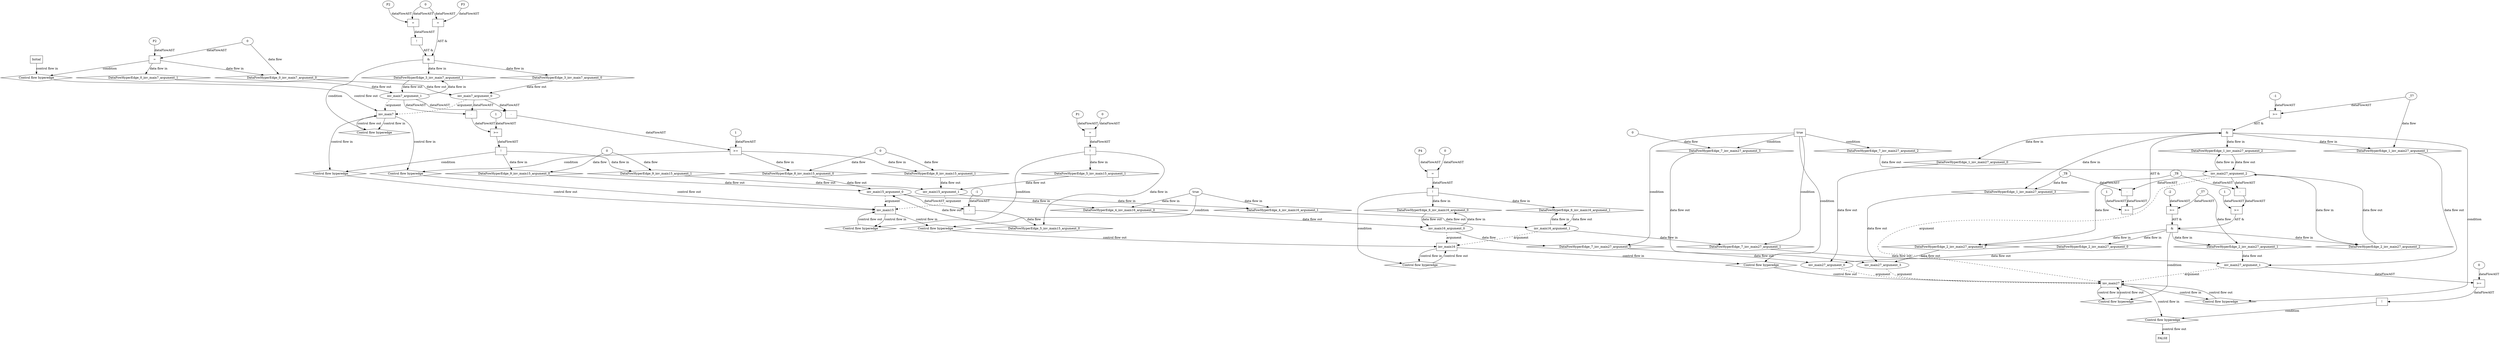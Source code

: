 digraph dag {
"inv_main15" [label="inv_main15" nodeName="inv_main15" class=cfn  shape="rect"];
"inv_main16" [label="inv_main16" nodeName="inv_main16" class=cfn  shape="rect"];
"inv_main27" [label="inv_main27" nodeName="inv_main27" class=cfn  shape="rect"];
"inv_main7" [label="inv_main7" nodeName="inv_main7" class=cfn  shape="rect"];
FALSE [label="FALSE" nodeName=FALSE class=cfn  shape="rect"];
Initial [label="Initial" nodeName=Initial class=cfn  shape="rect"];
ControlFowHyperEdge_0 [label="Control flow hyperedge" nodeName=ControlFowHyperEdge_0 class=controlFlowHyperEdge shape="diamond"];
"Initial" -> ControlFowHyperEdge_0 [label="control flow in"]
ControlFowHyperEdge_0 -> "inv_main7" [label="control flow out"]
ControlFowHyperEdge_1 [label="Control flow hyperedge" nodeName=ControlFowHyperEdge_1 class=controlFlowHyperEdge shape="diamond"];
"inv_main27" -> ControlFowHyperEdge_1 [label="control flow in"]
ControlFowHyperEdge_1 -> "inv_main27" [label="control flow out"]
ControlFowHyperEdge_2 [label="Control flow hyperedge" nodeName=ControlFowHyperEdge_2 class=controlFlowHyperEdge shape="diamond"];
"inv_main27" -> ControlFowHyperEdge_2 [label="control flow in"]
ControlFowHyperEdge_2 -> "inv_main27" [label="control flow out"]
ControlFowHyperEdge_3 [label="Control flow hyperedge" nodeName=ControlFowHyperEdge_3 class=controlFlowHyperEdge shape="diamond"];
"inv_main7" -> ControlFowHyperEdge_3 [label="control flow in"]
ControlFowHyperEdge_3 -> "inv_main7" [label="control flow out"]
ControlFowHyperEdge_4 [label="Control flow hyperedge" nodeName=ControlFowHyperEdge_4 class=controlFlowHyperEdge shape="diamond"];
"inv_main15" -> ControlFowHyperEdge_4 [label="control flow in"]
ControlFowHyperEdge_4 -> "inv_main16" [label="control flow out"]
ControlFowHyperEdge_5 [label="Control flow hyperedge" nodeName=ControlFowHyperEdge_5 class=controlFlowHyperEdge shape="diamond"];
"inv_main15" -> ControlFowHyperEdge_5 [label="control flow in"]
ControlFowHyperEdge_5 -> "inv_main15" [label="control flow out"]
ControlFowHyperEdge_6 [label="Control flow hyperedge" nodeName=ControlFowHyperEdge_6 class=controlFlowHyperEdge shape="diamond"];
"inv_main16" -> ControlFowHyperEdge_6 [label="control flow in"]
ControlFowHyperEdge_6 -> "inv_main16" [label="control flow out"]
ControlFowHyperEdge_7 [label="Control flow hyperedge" nodeName=ControlFowHyperEdge_7 class=controlFlowHyperEdge shape="diamond"];
"inv_main16" -> ControlFowHyperEdge_7 [label="control flow in"]
ControlFowHyperEdge_7 -> "inv_main27" [label="control flow out"]
ControlFowHyperEdge_8 [label="Control flow hyperedge" nodeName=ControlFowHyperEdge_8 class=controlFlowHyperEdge shape="diamond"];
"inv_main7" -> ControlFowHyperEdge_8 [label="control flow in"]
ControlFowHyperEdge_8 -> "inv_main15" [label="control flow out"]
ControlFowHyperEdge_9 [label="Control flow hyperedge" nodeName=ControlFowHyperEdge_9 class=controlFlowHyperEdge shape="diamond"];
"inv_main7" -> ControlFowHyperEdge_9 [label="control flow in"]
ControlFowHyperEdge_9 -> "inv_main15" [label="control flow out"]
ControlFowHyperEdge_10 [label="Control flow hyperedge" nodeName=ControlFowHyperEdge_10 class=controlFlowHyperEdge shape="diamond"];
"inv_main27" -> ControlFowHyperEdge_10 [label="control flow in"]
ControlFowHyperEdge_10 -> "FALSE" [label="control flow out"]
"inv_main7_argument_0" [label="inv_main7_argument_0" nodeName=argument0 class=argument  head="inv_main7" shape="oval"];
"inv_main7_argument_0" -> "inv_main7"[label="argument" style="dashed"]
"inv_main7_argument_1" [label="inv_main7_argument_1" nodeName=argument1 class=argument  head="inv_main7" shape="oval"];
"inv_main7_argument_1" -> "inv_main7"[label="argument" style="dashed"]
"inv_main27_argument_0" [label="inv_main27_argument_0" nodeName=argument0 class=argument  head="inv_main27" shape="oval"];
"inv_main27_argument_0" -> "inv_main27"[label="argument" style="dashed"]
"inv_main27_argument_1" [label="inv_main27_argument_1" nodeName=argument1 class=argument  head="inv_main27" shape="oval"];
"inv_main27_argument_1" -> "inv_main27"[label="argument" style="dashed"]
"inv_main27_argument_2" [label="inv_main27_argument_2" nodeName=argument2 class=argument  head="inv_main27" shape="oval"];
"inv_main27_argument_2" -> "inv_main27"[label="argument" style="dashed"]
"inv_main27_argument_3" [label="inv_main27_argument_3" nodeName=argument3 class=argument  head="inv_main27" shape="oval"];
"inv_main27_argument_3" -> "inv_main27"[label="argument" style="dashed"]
"inv_main16_argument_0" [label="inv_main16_argument_0" nodeName=argument0 class=argument  head="inv_main16" shape="oval"];
"inv_main16_argument_0" -> "inv_main16"[label="argument" style="dashed"]
"inv_main16_argument_1" [label="inv_main16_argument_1" nodeName=argument1 class=argument  head="inv_main16" shape="oval"];
"inv_main16_argument_1" -> "inv_main16"[label="argument" style="dashed"]
"inv_main15_argument_0" [label="inv_main15_argument_0" nodeName=argument0 class=argument  head="inv_main15" shape="oval"];
"inv_main15_argument_0" -> "inv_main15"[label="argument" style="dashed"]
"inv_main15_argument_1" [label="inv_main15_argument_1" nodeName=argument1 class=argument  head="inv_main15" shape="oval"];
"inv_main15_argument_1" -> "inv_main15"[label="argument" style="dashed"]

"xxxinv_main7___Initial_0xxxguard_0_node_0" [label="=" nodeName="xxxinv_main7___Initial_0xxxguard_0_node_0" class=Operator  shape="rect"];
"xxxinv_main7___Initial_0xxxguard_0_node_1" [label="P2" nodeName="xxxinv_main7___Initial_0xxxguard_0_node_1" class=Constant ];
"xxxinv_main7___Initial_0xxxguard_0_node_1" -> "xxxinv_main7___Initial_0xxxguard_0_node_0"[label="dataFlowAST"]
"xxxinv_main7___Initial_0xxxdataFlow_0_node_0" -> "xxxinv_main7___Initial_0xxxguard_0_node_0"[label="dataFlowAST"]

"xxxinv_main7___Initial_0xxxguard_0_node_0" -> "ControlFowHyperEdge_0" [label="condition"];
"xxxinv_main7___Initial_0xxxdataFlow_0_node_0" [label="0" nodeName="xxxinv_main7___Initial_0xxxdataFlow_0_node_0" class=Literal ];

"xxxinv_main7___Initial_0xxxdataFlow_0_node_0" -> "DataFowHyperEdge_0_inv_main7_argument_0" [label="data flow"];
"xxxinv_main27___inv_main27_1xxx_and" [label="&" nodeName="xxxinv_main27___inv_main27_1xxx_and" class=Operator shape="rect"];
"xxxinv_main27___inv_main27_1xxxguard_0_node_0" [label=">=" nodeName="xxxinv_main27___inv_main27_1xxxguard_0_node_0" class=Operator  shape="rect"];
"xxxinv_main27___inv_main27_1xxxguard_0_node_2" [label="-1" nodeName="xxxinv_main27___inv_main27_1xxxguard_0_node_2" class=Literal ];
"xxxinv_main27___inv_main27_1xxxdataFlow_0_node_0" -> "xxxinv_main27___inv_main27_1xxxguard_0_node_0"[label="dataFlowAST"]
"xxxinv_main27___inv_main27_1xxxguard_0_node_2" -> "xxxinv_main27___inv_main27_1xxxguard_0_node_0"[label="dataFlowAST"]

"xxxinv_main27___inv_main27_1xxxguard_0_node_0" -> "xxxinv_main27___inv_main27_1xxx_and" [label="AST &"];
"xxxinv_main27___inv_main27_1xxxguard1_node_0" [label=">=" nodeName="xxxinv_main27___inv_main27_1xxxguard1_node_0" class=Operator  shape="rect"];
"xxxinv_main27___inv_main27_1xxxguard1_node_1" [label="-" nodeName="xxxinv_main27___inv_main27_1xxxguard1_node_1" class= Operator shape="rect"];
"xxxinv_main27___inv_main27_1xxxguard1_node_4" [label="1" nodeName="xxxinv_main27___inv_main27_1xxxguard1_node_4" class=Literal ];
"xxxinv_main27___inv_main27_1xxxguard1_node_1" -> "xxxinv_main27___inv_main27_1xxxguard1_node_0"[label="dataFlowAST"]
"xxxinv_main27___inv_main27_1xxxguard1_node_4" -> "xxxinv_main27___inv_main27_1xxxguard1_node_0"[label="dataFlowAST"]
"inv_main27_argument_2" -> "xxxinv_main27___inv_main27_1xxxguard1_node_1"[label="dataFlowAST"]
"xxxinv_main27___inv_main27_1xxxdataFlow1_node_0" -> "xxxinv_main27___inv_main27_1xxxguard1_node_1"[label="dataFlowAST"]

"xxxinv_main27___inv_main27_1xxxguard1_node_0" -> "xxxinv_main27___inv_main27_1xxx_and" [label="AST &"];
"xxxinv_main27___inv_main27_1xxx_and" -> "ControlFowHyperEdge_1" [label="condition"];
"xxxinv_main27___inv_main27_1xxxdataFlow_0_node_0" [label="_T7" nodeName="xxxinv_main27___inv_main27_1xxxdataFlow_0_node_0" class=Constant ];

"xxxinv_main27___inv_main27_1xxxdataFlow_0_node_0" -> "DataFowHyperEdge_1_inv_main27_argument_1" [label="data flow"];
"xxxinv_main27___inv_main27_1xxxdataFlow1_node_0" [label="_T8" nodeName="xxxinv_main27___inv_main27_1xxxdataFlow1_node_0" class=Constant ];

"xxxinv_main27___inv_main27_1xxxdataFlow1_node_0" -> "DataFowHyperEdge_1_inv_main27_argument_3" [label="data flow"];
"xxxinv_main27___inv_main27_2xxx_and" [label="&" nodeName="xxxinv_main27___inv_main27_2xxx_and" class=Operator shape="rect"];
"xxxinv_main27___inv_main27_2xxxguard_0_node_0" [label=">=" nodeName="xxxinv_main27___inv_main27_2xxxguard_0_node_0" class=Operator  shape="rect"];
"xxxinv_main27___inv_main27_2xxxguard_0_node_1" [label="-" nodeName="xxxinv_main27___inv_main27_2xxxguard_0_node_1" class= Operator shape="rect"];
"xxxinv_main27___inv_main27_2xxxguard_0_node_4" [label="1" nodeName="xxxinv_main27___inv_main27_2xxxguard_0_node_4" class=Literal ];
"xxxinv_main27___inv_main27_2xxxguard_0_node_1" -> "xxxinv_main27___inv_main27_2xxxguard_0_node_0"[label="dataFlowAST"]
"xxxinv_main27___inv_main27_2xxxguard_0_node_4" -> "xxxinv_main27___inv_main27_2xxxguard_0_node_0"[label="dataFlowAST"]
"inv_main27_argument_2" -> "xxxinv_main27___inv_main27_2xxxguard_0_node_1"[label="dataFlowAST"]
"xxxinv_main27___inv_main27_2xxxdataFlow1_node_0" -> "xxxinv_main27___inv_main27_2xxxguard_0_node_1"[label="dataFlowAST"]

"xxxinv_main27___inv_main27_2xxxguard_0_node_0" -> "xxxinv_main27___inv_main27_2xxx_and" [label="AST &"];
"xxxinv_main27___inv_main27_2xxxguard1_node_0" [label=">=" nodeName="xxxinv_main27___inv_main27_2xxxguard1_node_0" class=Operator  shape="rect"];
"xxxinv_main27___inv_main27_2xxxguard1_node_1" [label="-2" nodeName="xxxinv_main27___inv_main27_2xxxguard1_node_1" class=Literal ];
"xxxinv_main27___inv_main27_2xxxguard1_node_1" -> "xxxinv_main27___inv_main27_2xxxguard1_node_0"[label="dataFlowAST"]
"xxxinv_main27___inv_main27_2xxxdataFlow_0_node_0" -> "xxxinv_main27___inv_main27_2xxxguard1_node_0"[label="dataFlowAST"]

"xxxinv_main27___inv_main27_2xxxguard1_node_0" -> "xxxinv_main27___inv_main27_2xxx_and" [label="AST &"];
"xxxinv_main27___inv_main27_2xxx_and" -> "ControlFowHyperEdge_2" [label="condition"];
"xxxinv_main27___inv_main27_2xxxdataFlow_0_node_0" [label="_T7" nodeName="xxxinv_main27___inv_main27_2xxxdataFlow_0_node_0" class=Constant ];

"xxxinv_main27___inv_main27_2xxxdataFlow_0_node_0" -> "DataFowHyperEdge_2_inv_main27_argument_1" [label="data flow"];
"xxxinv_main27___inv_main27_2xxxdataFlow1_node_0" [label="_T8" nodeName="xxxinv_main27___inv_main27_2xxxdataFlow1_node_0" class=Constant ];

"xxxinv_main27___inv_main27_2xxxdataFlow1_node_0" -> "DataFowHyperEdge_2_inv_main27_argument_3" [label="data flow"];
"xxxinv_main7___inv_main7_3xxx_and" [label="&" nodeName="xxxinv_main7___inv_main7_3xxx_and" class=Operator shape="rect"];
"xxxinv_main7___inv_main7_3xxxguard_0_node_0" [label="!" nodeName="xxxinv_main7___inv_main7_3xxxguard_0_node_0" class=Operator shape="rect"];
"xxxinv_main7___inv_main7_3xxxguard_0_node_1" [label="=" nodeName="xxxinv_main7___inv_main7_3xxxguard_0_node_1" class=Operator  shape="rect"];
"xxxinv_main7___inv_main7_3xxxguard_0_node_2" [label="P2" nodeName="xxxinv_main7___inv_main7_3xxxguard_0_node_2" class=Constant ];
"xxxinv_main7___inv_main7_3xxxguard_0_node_3" [label="0" nodeName="xxxinv_main7___inv_main7_3xxxguard_0_node_3" class=Literal ];
"xxxinv_main7___inv_main7_3xxxguard_0_node_1" -> "xxxinv_main7___inv_main7_3xxxguard_0_node_0"[label="dataFlowAST"]
"xxxinv_main7___inv_main7_3xxxguard_0_node_2" -> "xxxinv_main7___inv_main7_3xxxguard_0_node_1"[label="dataFlowAST"]
"xxxinv_main7___inv_main7_3xxxguard_0_node_3" -> "xxxinv_main7___inv_main7_3xxxguard_0_node_1"[label="dataFlowAST"]

"xxxinv_main7___inv_main7_3xxxguard_0_node_0" -> "xxxinv_main7___inv_main7_3xxx_and" [label="AST &"];
"xxxinv_main7___inv_main7_3xxxguard1_node_0" [label="=" nodeName="xxxinv_main7___inv_main7_3xxxguard1_node_0" class=Operator  shape="rect"];
"xxxinv_main7___inv_main7_3xxxguard1_node_1" [label="P3" nodeName="xxxinv_main7___inv_main7_3xxxguard1_node_1" class=Constant ];
"xxxinv_main7___inv_main7_3xxxguard1_node_1" -> "xxxinv_main7___inv_main7_3xxxguard1_node_0"[label="dataFlowAST"]
"xxxinv_main7___inv_main7_3xxxguard_0_node_3" -> "xxxinv_main7___inv_main7_3xxxguard1_node_0"[label="dataFlowAST"]

"xxxinv_main7___inv_main7_3xxxguard1_node_0" -> "xxxinv_main7___inv_main7_3xxx_and" [label="AST &"];
"xxxinv_main7___inv_main7_3xxx_and" -> "ControlFowHyperEdge_3" [label="condition"];
"xxxinv_main16___inv_main15_4xxxguard_0_node_0" [label="true" nodeName="xxxinv_main16___inv_main15_4xxxguard_0_node_0" class=BoolValue ];

"xxxinv_main16___inv_main15_4xxxguard_0_node_0" -> "ControlFowHyperEdge_4" [label="condition"];
"xxxinv_main15___inv_main15_5xxxguard_0_node_0" [label="!" nodeName="xxxinv_main15___inv_main15_5xxxguard_0_node_0" class=Operator shape="rect"];
"xxxinv_main15___inv_main15_5xxxguard_0_node_1" [label="=" nodeName="xxxinv_main15___inv_main15_5xxxguard_0_node_1" class=Operator  shape="rect"];
"xxxinv_main15___inv_main15_5xxxguard_0_node_2" [label="P1" nodeName="xxxinv_main15___inv_main15_5xxxguard_0_node_2" class=Constant ];
"xxxinv_main15___inv_main15_5xxxguard_0_node_3" [label="0" nodeName="xxxinv_main15___inv_main15_5xxxguard_0_node_3" class=Literal ];
"xxxinv_main15___inv_main15_5xxxguard_0_node_1" -> "xxxinv_main15___inv_main15_5xxxguard_0_node_0"[label="dataFlowAST"]
"xxxinv_main15___inv_main15_5xxxguard_0_node_2" -> "xxxinv_main15___inv_main15_5xxxguard_0_node_1"[label="dataFlowAST"]
"xxxinv_main15___inv_main15_5xxxguard_0_node_3" -> "xxxinv_main15___inv_main15_5xxxguard_0_node_1"[label="dataFlowAST"]

"xxxinv_main15___inv_main15_5xxxguard_0_node_0" -> "ControlFowHyperEdge_5" [label="condition"];
"xxxinv_main15___inv_main15_5xxxdataFlow_0_node_0" [label="-" nodeName="xxxinv_main15___inv_main15_5xxxdataFlow_0_node_0" class= Operator shape="rect"];
"xxxinv_main15___inv_main15_5xxxdataFlow_0_node_2" [label="-1" nodeName="xxxinv_main15___inv_main15_5xxxdataFlow_0_node_2" class=Literal ];
"inv_main15_argument_0" -> "xxxinv_main15___inv_main15_5xxxdataFlow_0_node_0"[label="dataFlowAST"]
"xxxinv_main15___inv_main15_5xxxdataFlow_0_node_2" -> "xxxinv_main15___inv_main15_5xxxdataFlow_0_node_0"[label="dataFlowAST"]

"xxxinv_main15___inv_main15_5xxxdataFlow_0_node_0" -> "DataFowHyperEdge_5_inv_main15_argument_0" [label="data flow"];
"xxxinv_main16___inv_main16_6xxxguard_0_node_0" [label="!" nodeName="xxxinv_main16___inv_main16_6xxxguard_0_node_0" class=Operator shape="rect"];
"xxxinv_main16___inv_main16_6xxxguard_0_node_1" [label="=" nodeName="xxxinv_main16___inv_main16_6xxxguard_0_node_1" class=Operator  shape="rect"];
"xxxinv_main16___inv_main16_6xxxguard_0_node_2" [label="P4" nodeName="xxxinv_main16___inv_main16_6xxxguard_0_node_2" class=Constant ];
"xxxinv_main16___inv_main16_6xxxguard_0_node_3" [label="0" nodeName="xxxinv_main16___inv_main16_6xxxguard_0_node_3" class=Literal ];
"xxxinv_main16___inv_main16_6xxxguard_0_node_1" -> "xxxinv_main16___inv_main16_6xxxguard_0_node_0"[label="dataFlowAST"]
"xxxinv_main16___inv_main16_6xxxguard_0_node_2" -> "xxxinv_main16___inv_main16_6xxxguard_0_node_1"[label="dataFlowAST"]
"xxxinv_main16___inv_main16_6xxxguard_0_node_3" -> "xxxinv_main16___inv_main16_6xxxguard_0_node_1"[label="dataFlowAST"]

"xxxinv_main16___inv_main16_6xxxguard_0_node_0" -> "ControlFowHyperEdge_6" [label="condition"];
"true_7" [label="true" nodeName="true_7" class=true shape="rect"];
"true_7" -> "ControlFowHyperEdge_7" [label="condition"];

"inv_main16_argument_0" -> "DataFowHyperEdge_7_inv_main27_argument_0" [label="data flow"];
"xxxinv_main27___inv_main16_7xxxdataFlow1_node_0" [label="0" nodeName="xxxinv_main27___inv_main16_7xxxdataFlow1_node_0" class=Literal ];

"xxxinv_main27___inv_main16_7xxxdataFlow1_node_0" -> "DataFowHyperEdge_7_inv_main27_argument_3" [label="data flow"];
"xxxinv_main15___inv_main7_8xxxguard_0_node_0" [label=">=" nodeName="xxxinv_main15___inv_main7_8xxxguard_0_node_0" class=Operator  shape="rect"];
"xxxinv_main15___inv_main7_8xxxguard_0_node_1" [label="-" nodeName="xxxinv_main15___inv_main7_8xxxguard_0_node_1" class= Operator shape="rect"];
"xxxinv_main15___inv_main7_8xxxguard_0_node_4" [label="1" nodeName="xxxinv_main15___inv_main7_8xxxguard_0_node_4" class=Literal ];
"xxxinv_main15___inv_main7_8xxxguard_0_node_1" -> "xxxinv_main15___inv_main7_8xxxguard_0_node_0"[label="dataFlowAST"]
"xxxinv_main15___inv_main7_8xxxguard_0_node_4" -> "xxxinv_main15___inv_main7_8xxxguard_0_node_0"[label="dataFlowAST"]
"inv_main7_argument_0" -> "xxxinv_main15___inv_main7_8xxxguard_0_node_1"[label="dataFlowAST"]
"inv_main7_argument_1" -> "xxxinv_main15___inv_main7_8xxxguard_0_node_1"[label="dataFlowAST"]

"xxxinv_main15___inv_main7_8xxxguard_0_node_0" -> "ControlFowHyperEdge_8" [label="condition"];
"xxxinv_main15___inv_main7_8xxxdataFlow_0_node_0" [label="0" nodeName="xxxinv_main15___inv_main7_8xxxdataFlow_0_node_0" class=Literal ];

"xxxinv_main15___inv_main7_8xxxdataFlow_0_node_0" -> "DataFowHyperEdge_8_inv_main15_argument_0" [label="data flow"];

"xxxinv_main15___inv_main7_8xxxdataFlow_0_node_0" -> "DataFowHyperEdge_8_inv_main15_argument_1" [label="data flow"];
"xxxinv_main15___inv_main7_9xxxguard_0_node_0" [label="!" nodeName="xxxinv_main15___inv_main7_9xxxguard_0_node_0" class=Operator shape="rect"];
"xxxinv_main15___inv_main7_9xxxguard_0_node_1" [label=">=" nodeName="xxxinv_main15___inv_main7_9xxxguard_0_node_1" class=Operator  shape="rect"];
"xxxinv_main15___inv_main7_9xxxguard_0_node_2" [label="-" nodeName="xxxinv_main15___inv_main7_9xxxguard_0_node_2" class= Operator shape="rect"];
"xxxinv_main15___inv_main7_9xxxguard_0_node_5" [label="1" nodeName="xxxinv_main15___inv_main7_9xxxguard_0_node_5" class=Literal ];
"xxxinv_main15___inv_main7_9xxxguard_0_node_1" -> "xxxinv_main15___inv_main7_9xxxguard_0_node_0"[label="dataFlowAST"]
"xxxinv_main15___inv_main7_9xxxguard_0_node_2" -> "xxxinv_main15___inv_main7_9xxxguard_0_node_1"[label="dataFlowAST"]
"xxxinv_main15___inv_main7_9xxxguard_0_node_5" -> "xxxinv_main15___inv_main7_9xxxguard_0_node_1"[label="dataFlowAST"]
"inv_main7_argument_0" -> "xxxinv_main15___inv_main7_9xxxguard_0_node_2"[label="dataFlowAST"]
"inv_main7_argument_1" -> "xxxinv_main15___inv_main7_9xxxguard_0_node_2"[label="dataFlowAST"]

"xxxinv_main15___inv_main7_9xxxguard_0_node_0" -> "ControlFowHyperEdge_9" [label="condition"];
"xxxinv_main15___inv_main7_9xxxdataFlow_0_node_0" [label="0" nodeName="xxxinv_main15___inv_main7_9xxxdataFlow_0_node_0" class=Literal ];

"xxxinv_main15___inv_main7_9xxxdataFlow_0_node_0" -> "DataFowHyperEdge_9_inv_main15_argument_0" [label="data flow"];

"xxxinv_main15___inv_main7_9xxxdataFlow_0_node_0" -> "DataFowHyperEdge_9_inv_main15_argument_1" [label="data flow"];
"xxxFALSE___inv_main27_10xxxguard_0_node_0" [label="!" nodeName="xxxFALSE___inv_main27_10xxxguard_0_node_0" class=Operator shape="rect"];
"xxxFALSE___inv_main27_10xxxguard_0_node_1" [label=">=" nodeName="xxxFALSE___inv_main27_10xxxguard_0_node_1" class=Operator  shape="rect"];
"xxxFALSE___inv_main27_10xxxguard_0_node_3" [label="0" nodeName="xxxFALSE___inv_main27_10xxxguard_0_node_3" class=Literal ];
"xxxFALSE___inv_main27_10xxxguard_0_node_1" -> "xxxFALSE___inv_main27_10xxxguard_0_node_0"[label="dataFlowAST"]
"inv_main27_argument_1" -> "xxxFALSE___inv_main27_10xxxguard_0_node_1"[label="dataFlowAST"]
"xxxFALSE___inv_main27_10xxxguard_0_node_3" -> "xxxFALSE___inv_main27_10xxxguard_0_node_1"[label="dataFlowAST"]

"xxxFALSE___inv_main27_10xxxguard_0_node_0" -> "ControlFowHyperEdge_10" [label="condition"];
"DataFowHyperEdge_0_inv_main7_argument_0" [label="DataFowHyperEdge_0_inv_main7_argument_0" nodeName="DataFowHyperEdge_0_inv_main7_argument_0" class=DataFlowHyperedge shape="diamond"];
"DataFowHyperEdge_0_inv_main7_argument_0" -> "inv_main7_argument_0"[label="data flow out"]
"xxxinv_main7___Initial_0xxxguard_0_node_0" -> "DataFowHyperEdge_0_inv_main7_argument_0"[label="data flow in"]
"DataFowHyperEdge_0_inv_main7_argument_1" [label="DataFowHyperEdge_0_inv_main7_argument_1" nodeName="DataFowHyperEdge_0_inv_main7_argument_1" class=DataFlowHyperedge shape="diamond"];
"DataFowHyperEdge_0_inv_main7_argument_1" -> "inv_main7_argument_1"[label="data flow out"]
"xxxinv_main7___Initial_0xxxguard_0_node_0" -> "DataFowHyperEdge_0_inv_main7_argument_1"[label="data flow in"]
"DataFowHyperEdge_1_inv_main27_argument_0" [label="DataFowHyperEdge_1_inv_main27_argument_0" nodeName="DataFowHyperEdge_1_inv_main27_argument_0" class=DataFlowHyperedge shape="diamond"];
"DataFowHyperEdge_1_inv_main27_argument_0" -> "inv_main27_argument_0"[label="data flow out"]
"xxxinv_main27___inv_main27_1xxx_and" -> "DataFowHyperEdge_1_inv_main27_argument_0"[label="data flow in"]
"DataFowHyperEdge_1_inv_main27_argument_1" [label="DataFowHyperEdge_1_inv_main27_argument_1" nodeName="DataFowHyperEdge_1_inv_main27_argument_1" class=DataFlowHyperedge shape="diamond"];
"DataFowHyperEdge_1_inv_main27_argument_1" -> "inv_main27_argument_1"[label="data flow out"]
"xxxinv_main27___inv_main27_1xxx_and" -> "DataFowHyperEdge_1_inv_main27_argument_1"[label="data flow in"]
"DataFowHyperEdge_1_inv_main27_argument_2" [label="DataFowHyperEdge_1_inv_main27_argument_2" nodeName="DataFowHyperEdge_1_inv_main27_argument_2" class=DataFlowHyperedge shape="diamond"];
"DataFowHyperEdge_1_inv_main27_argument_2" -> "inv_main27_argument_2"[label="data flow out"]
"xxxinv_main27___inv_main27_1xxx_and" -> "DataFowHyperEdge_1_inv_main27_argument_2"[label="data flow in"]
"DataFowHyperEdge_1_inv_main27_argument_3" [label="DataFowHyperEdge_1_inv_main27_argument_3" nodeName="DataFowHyperEdge_1_inv_main27_argument_3" class=DataFlowHyperedge shape="diamond"];
"DataFowHyperEdge_1_inv_main27_argument_3" -> "inv_main27_argument_3"[label="data flow out"]
"xxxinv_main27___inv_main27_1xxx_and" -> "DataFowHyperEdge_1_inv_main27_argument_3"[label="data flow in"]
"DataFowHyperEdge_2_inv_main27_argument_0" [label="DataFowHyperEdge_2_inv_main27_argument_0" nodeName="DataFowHyperEdge_2_inv_main27_argument_0" class=DataFlowHyperedge shape="diamond"];
"DataFowHyperEdge_2_inv_main27_argument_0" -> "inv_main27_argument_0"[label="data flow out"]
"xxxinv_main27___inv_main27_2xxx_and" -> "DataFowHyperEdge_2_inv_main27_argument_0"[label="data flow in"]
"DataFowHyperEdge_2_inv_main27_argument_1" [label="DataFowHyperEdge_2_inv_main27_argument_1" nodeName="DataFowHyperEdge_2_inv_main27_argument_1" class=DataFlowHyperedge shape="diamond"];
"DataFowHyperEdge_2_inv_main27_argument_1" -> "inv_main27_argument_1"[label="data flow out"]
"xxxinv_main27___inv_main27_2xxx_and" -> "DataFowHyperEdge_2_inv_main27_argument_1"[label="data flow in"]
"DataFowHyperEdge_2_inv_main27_argument_2" [label="DataFowHyperEdge_2_inv_main27_argument_2" nodeName="DataFowHyperEdge_2_inv_main27_argument_2" class=DataFlowHyperedge shape="diamond"];
"DataFowHyperEdge_2_inv_main27_argument_2" -> "inv_main27_argument_2"[label="data flow out"]
"xxxinv_main27___inv_main27_2xxx_and" -> "DataFowHyperEdge_2_inv_main27_argument_2"[label="data flow in"]
"DataFowHyperEdge_2_inv_main27_argument_3" [label="DataFowHyperEdge_2_inv_main27_argument_3" nodeName="DataFowHyperEdge_2_inv_main27_argument_3" class=DataFlowHyperedge shape="diamond"];
"DataFowHyperEdge_2_inv_main27_argument_3" -> "inv_main27_argument_3"[label="data flow out"]
"xxxinv_main27___inv_main27_2xxx_and" -> "DataFowHyperEdge_2_inv_main27_argument_3"[label="data flow in"]
"DataFowHyperEdge_3_inv_main7_argument_0" [label="DataFowHyperEdge_3_inv_main7_argument_0" nodeName="DataFowHyperEdge_3_inv_main7_argument_0" class=DataFlowHyperedge shape="diamond"];
"DataFowHyperEdge_3_inv_main7_argument_0" -> "inv_main7_argument_0"[label="data flow out"]
"xxxinv_main7___inv_main7_3xxx_and" -> "DataFowHyperEdge_3_inv_main7_argument_0"[label="data flow in"]
"DataFowHyperEdge_3_inv_main7_argument_1" [label="DataFowHyperEdge_3_inv_main7_argument_1" nodeName="DataFowHyperEdge_3_inv_main7_argument_1" class=DataFlowHyperedge shape="diamond"];
"DataFowHyperEdge_3_inv_main7_argument_1" -> "inv_main7_argument_1"[label="data flow out"]
"xxxinv_main7___inv_main7_3xxx_and" -> "DataFowHyperEdge_3_inv_main7_argument_1"[label="data flow in"]
"DataFowHyperEdge_4_inv_main16_argument_0" [label="DataFowHyperEdge_4_inv_main16_argument_0" nodeName="DataFowHyperEdge_4_inv_main16_argument_0" class=DataFlowHyperedge shape="diamond"];
"DataFowHyperEdge_4_inv_main16_argument_0" -> "inv_main16_argument_0"[label="data flow out"]
"xxxinv_main16___inv_main15_4xxxguard_0_node_0" -> "DataFowHyperEdge_4_inv_main16_argument_0"[label="data flow in"]
"DataFowHyperEdge_4_inv_main16_argument_1" [label="DataFowHyperEdge_4_inv_main16_argument_1" nodeName="DataFowHyperEdge_4_inv_main16_argument_1" class=DataFlowHyperedge shape="diamond"];
"DataFowHyperEdge_4_inv_main16_argument_1" -> "inv_main16_argument_1"[label="data flow out"]
"xxxinv_main16___inv_main15_4xxxguard_0_node_0" -> "DataFowHyperEdge_4_inv_main16_argument_1"[label="data flow in"]
"DataFowHyperEdge_5_inv_main15_argument_0" [label="DataFowHyperEdge_5_inv_main15_argument_0" nodeName="DataFowHyperEdge_5_inv_main15_argument_0" class=DataFlowHyperedge shape="diamond"];
"DataFowHyperEdge_5_inv_main15_argument_0" -> "inv_main15_argument_0"[label="data flow out"]
"xxxinv_main15___inv_main15_5xxxguard_0_node_0" -> "DataFowHyperEdge_5_inv_main15_argument_0"[label="data flow in"]
"DataFowHyperEdge_5_inv_main15_argument_1" [label="DataFowHyperEdge_5_inv_main15_argument_1" nodeName="DataFowHyperEdge_5_inv_main15_argument_1" class=DataFlowHyperedge shape="diamond"];
"DataFowHyperEdge_5_inv_main15_argument_1" -> "inv_main15_argument_1"[label="data flow out"]
"xxxinv_main15___inv_main15_5xxxguard_0_node_0" -> "DataFowHyperEdge_5_inv_main15_argument_1"[label="data flow in"]
"DataFowHyperEdge_6_inv_main16_argument_0" [label="DataFowHyperEdge_6_inv_main16_argument_0" nodeName="DataFowHyperEdge_6_inv_main16_argument_0" class=DataFlowHyperedge shape="diamond"];
"DataFowHyperEdge_6_inv_main16_argument_0" -> "inv_main16_argument_0"[label="data flow out"]
"xxxinv_main16___inv_main16_6xxxguard_0_node_0" -> "DataFowHyperEdge_6_inv_main16_argument_0"[label="data flow in"]
"DataFowHyperEdge_6_inv_main16_argument_1" [label="DataFowHyperEdge_6_inv_main16_argument_1" nodeName="DataFowHyperEdge_6_inv_main16_argument_1" class=DataFlowHyperedge shape="diamond"];
"DataFowHyperEdge_6_inv_main16_argument_1" -> "inv_main16_argument_1"[label="data flow out"]
"xxxinv_main16___inv_main16_6xxxguard_0_node_0" -> "DataFowHyperEdge_6_inv_main16_argument_1"[label="data flow in"]
"DataFowHyperEdge_7_inv_main27_argument_0" [label="DataFowHyperEdge_7_inv_main27_argument_0" nodeName="DataFowHyperEdge_7_inv_main27_argument_0" class=DataFlowHyperedge shape="diamond"];
"DataFowHyperEdge_7_inv_main27_argument_0" -> "inv_main27_argument_0"[label="data flow out"]
"true_7" -> "DataFowHyperEdge_7_inv_main27_argument_0" [label="condition"];
"DataFowHyperEdge_7_inv_main27_argument_1" [label="DataFowHyperEdge_7_inv_main27_argument_1" nodeName="DataFowHyperEdge_7_inv_main27_argument_1" class=DataFlowHyperedge shape="diamond"];
"DataFowHyperEdge_7_inv_main27_argument_1" -> "inv_main27_argument_1"[label="data flow out"]
"true_7" -> "DataFowHyperEdge_7_inv_main27_argument_1" [label="condition"];
"DataFowHyperEdge_7_inv_main27_argument_2" [label="DataFowHyperEdge_7_inv_main27_argument_2" nodeName="DataFowHyperEdge_7_inv_main27_argument_2" class=DataFlowHyperedge shape="diamond"];
"DataFowHyperEdge_7_inv_main27_argument_2" -> "inv_main27_argument_2"[label="data flow out"]
"true_7" -> "DataFowHyperEdge_7_inv_main27_argument_2" [label="condition"];
"DataFowHyperEdge_7_inv_main27_argument_3" [label="DataFowHyperEdge_7_inv_main27_argument_3" nodeName="DataFowHyperEdge_7_inv_main27_argument_3" class=DataFlowHyperedge shape="diamond"];
"DataFowHyperEdge_7_inv_main27_argument_3" -> "inv_main27_argument_3"[label="data flow out"]
"true_7" -> "DataFowHyperEdge_7_inv_main27_argument_3" [label="condition"];
"DataFowHyperEdge_8_inv_main15_argument_0" [label="DataFowHyperEdge_8_inv_main15_argument_0" nodeName="DataFowHyperEdge_8_inv_main15_argument_0" class=DataFlowHyperedge shape="diamond"];
"DataFowHyperEdge_8_inv_main15_argument_0" -> "inv_main15_argument_0"[label="data flow out"]
"xxxinv_main15___inv_main7_8xxxguard_0_node_0" -> "DataFowHyperEdge_8_inv_main15_argument_0"[label="data flow in"]
"DataFowHyperEdge_8_inv_main15_argument_1" [label="DataFowHyperEdge_8_inv_main15_argument_1" nodeName="DataFowHyperEdge_8_inv_main15_argument_1" class=DataFlowHyperedge shape="diamond"];
"DataFowHyperEdge_8_inv_main15_argument_1" -> "inv_main15_argument_1"[label="data flow out"]
"xxxinv_main15___inv_main7_8xxxguard_0_node_0" -> "DataFowHyperEdge_8_inv_main15_argument_1"[label="data flow in"]
"DataFowHyperEdge_9_inv_main15_argument_0" [label="DataFowHyperEdge_9_inv_main15_argument_0" nodeName="DataFowHyperEdge_9_inv_main15_argument_0" class=DataFlowHyperedge shape="diamond"];
"DataFowHyperEdge_9_inv_main15_argument_0" -> "inv_main15_argument_0"[label="data flow out"]
"xxxinv_main15___inv_main7_9xxxguard_0_node_0" -> "DataFowHyperEdge_9_inv_main15_argument_0"[label="data flow in"]
"DataFowHyperEdge_9_inv_main15_argument_1" [label="DataFowHyperEdge_9_inv_main15_argument_1" nodeName="DataFowHyperEdge_9_inv_main15_argument_1" class=DataFlowHyperedge shape="diamond"];
"DataFowHyperEdge_9_inv_main15_argument_1" -> "inv_main15_argument_1"[label="data flow out"]
"xxxinv_main15___inv_main7_9xxxguard_0_node_0" -> "DataFowHyperEdge_9_inv_main15_argument_1"[label="data flow in"]
"inv_main27_argument_2" -> "DataFowHyperEdge_1_inv_main27_argument_2"[label="data flow in"]
"inv_main27_argument_2" -> "DataFowHyperEdge_2_inv_main27_argument_2"[label="data flow in"]
"inv_main7_argument_1" -> "DataFowHyperEdge_3_inv_main7_argument_1"[label="data flow in"]
"inv_main15_argument_0" -> "DataFowHyperEdge_4_inv_main16_argument_0"[label="data flow in"]
"inv_main15_argument_1" -> "DataFowHyperEdge_4_inv_main16_argument_1"[label="data flow in"]
"inv_main16_argument_0" -> "DataFowHyperEdge_6_inv_main16_argument_0"[label="data flow in"]
"inv_main16_argument_1" -> "DataFowHyperEdge_6_inv_main16_argument_1"[label="data flow in"]
"inv_main16_argument_1" -> "DataFowHyperEdge_7_inv_main27_argument_1"[label="data flow in"]




}
